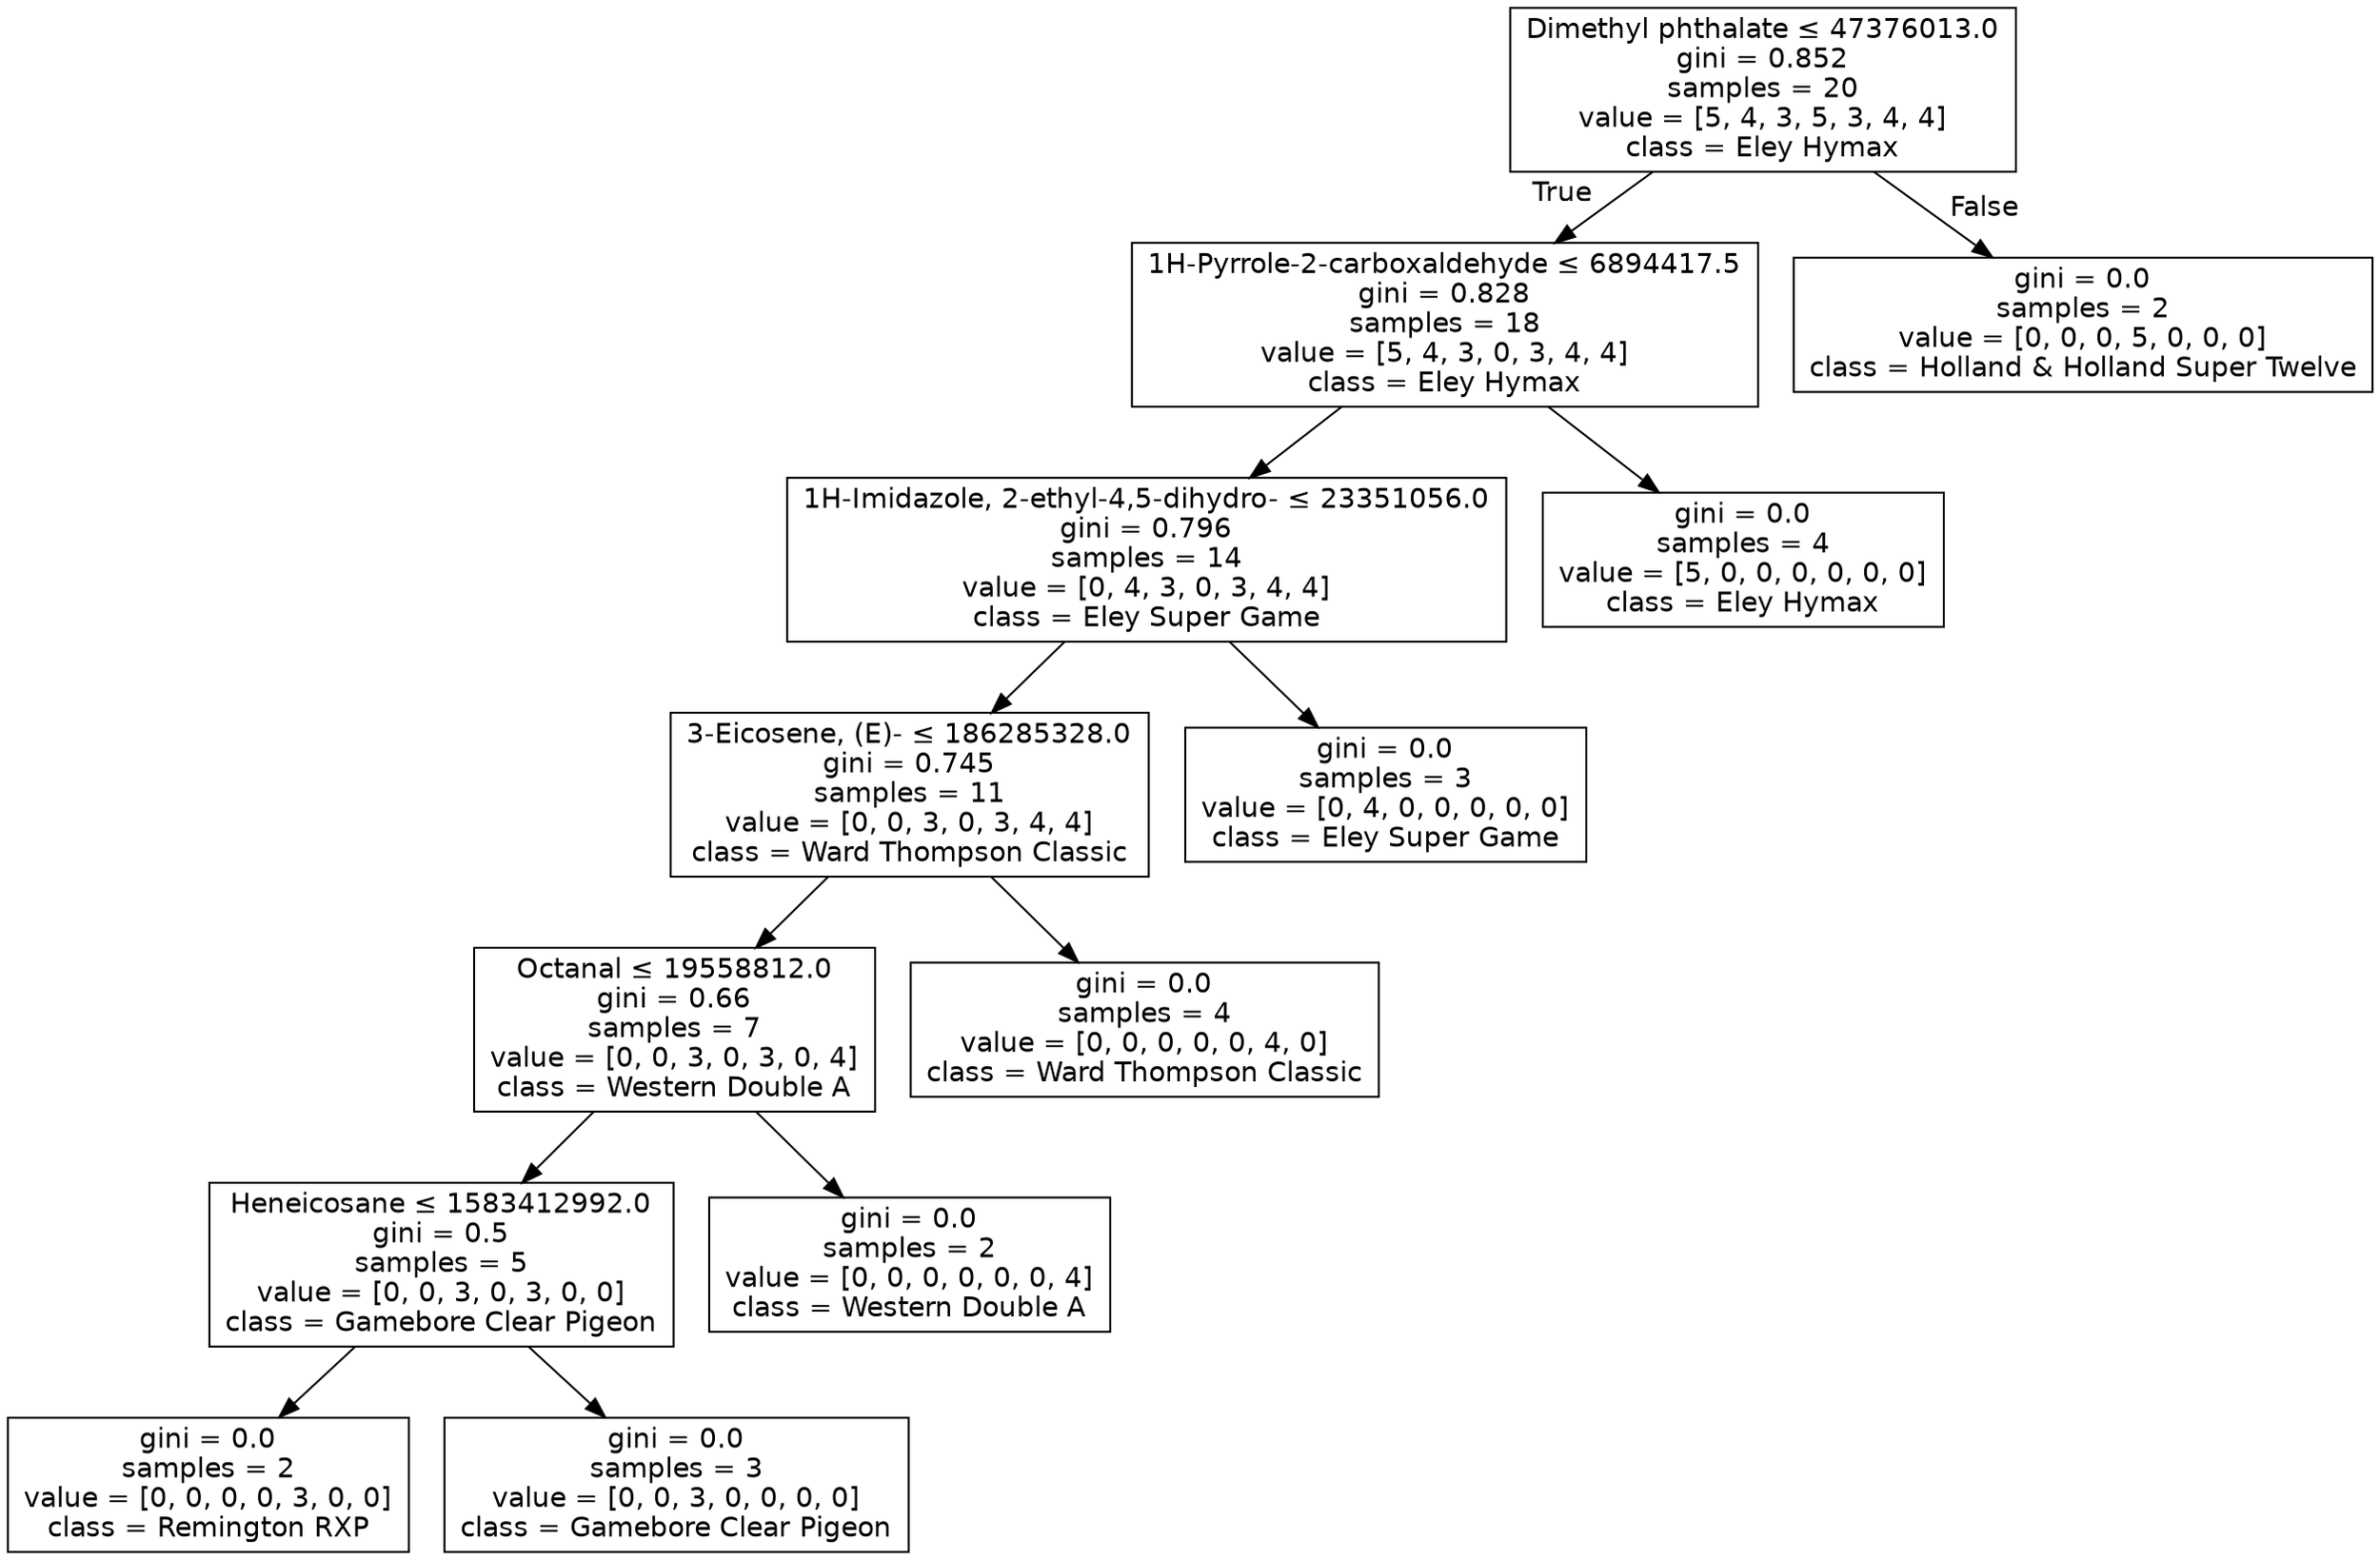 digraph Tree {
node [shape=box, fontname="helvetica"] ;
edge [fontname="helvetica"] ;
0 [label=<Dimethyl phthalate &le; 47376013.0<br/>gini = 0.852<br/>samples = 20<br/>value = [5, 4, 3, 5, 3, 4, 4]<br/>class = Eley Hymax>] ;
1 [label=<1H-Pyrrole-2-carboxaldehyde &le; 6894417.5<br/>gini = 0.828<br/>samples = 18<br/>value = [5, 4, 3, 0, 3, 4, 4]<br/>class = Eley Hymax>] ;
0 -> 1 [labeldistance=2.5, labelangle=45, headlabel="True"] ;
2 [label=<1H-Imidazole, 2-ethyl-4,5-dihydro- &le; 23351056.0<br/>gini = 0.796<br/>samples = 14<br/>value = [0, 4, 3, 0, 3, 4, 4]<br/>class = Eley Super Game>] ;
1 -> 2 ;
3 [label=<3-Eicosene, (E)- &le; 186285328.0<br/>gini = 0.745<br/>samples = 11<br/>value = [0, 0, 3, 0, 3, 4, 4]<br/>class = Ward Thompson Classic>] ;
2 -> 3 ;
4 [label=<Octanal &le; 19558812.0<br/>gini = 0.66<br/>samples = 7<br/>value = [0, 0, 3, 0, 3, 0, 4]<br/>class = Western Double A>] ;
3 -> 4 ;
5 [label=<Heneicosane &le; 1583412992.0<br/>gini = 0.5<br/>samples = 5<br/>value = [0, 0, 3, 0, 3, 0, 0]<br/>class = Gamebore Clear Pigeon>] ;
4 -> 5 ;
6 [label=<gini = 0.0<br/>samples = 2<br/>value = [0, 0, 0, 0, 3, 0, 0]<br/>class = Remington RXP>] ;
5 -> 6 ;
7 [label=<gini = 0.0<br/>samples = 3<br/>value = [0, 0, 3, 0, 0, 0, 0]<br/>class = Gamebore Clear Pigeon>] ;
5 -> 7 ;
8 [label=<gini = 0.0<br/>samples = 2<br/>value = [0, 0, 0, 0, 0, 0, 4]<br/>class = Western Double A>] ;
4 -> 8 ;
9 [label=<gini = 0.0<br/>samples = 4<br/>value = [0, 0, 0, 0, 0, 4, 0]<br/>class = Ward Thompson Classic>] ;
3 -> 9 ;
10 [label=<gini = 0.0<br/>samples = 3<br/>value = [0, 4, 0, 0, 0, 0, 0]<br/>class = Eley Super Game>] ;
2 -> 10 ;
11 [label=<gini = 0.0<br/>samples = 4<br/>value = [5, 0, 0, 0, 0, 0, 0]<br/>class = Eley Hymax>] ;
1 -> 11 ;
12 [label=<gini = 0.0<br/>samples = 2<br/>value = [0, 0, 0, 5, 0, 0, 0]<br/>class = Holland &amp; Holland Super Twelve>] ;
0 -> 12 [labeldistance=2.5, labelangle=-45, headlabel="False"] ;
}
